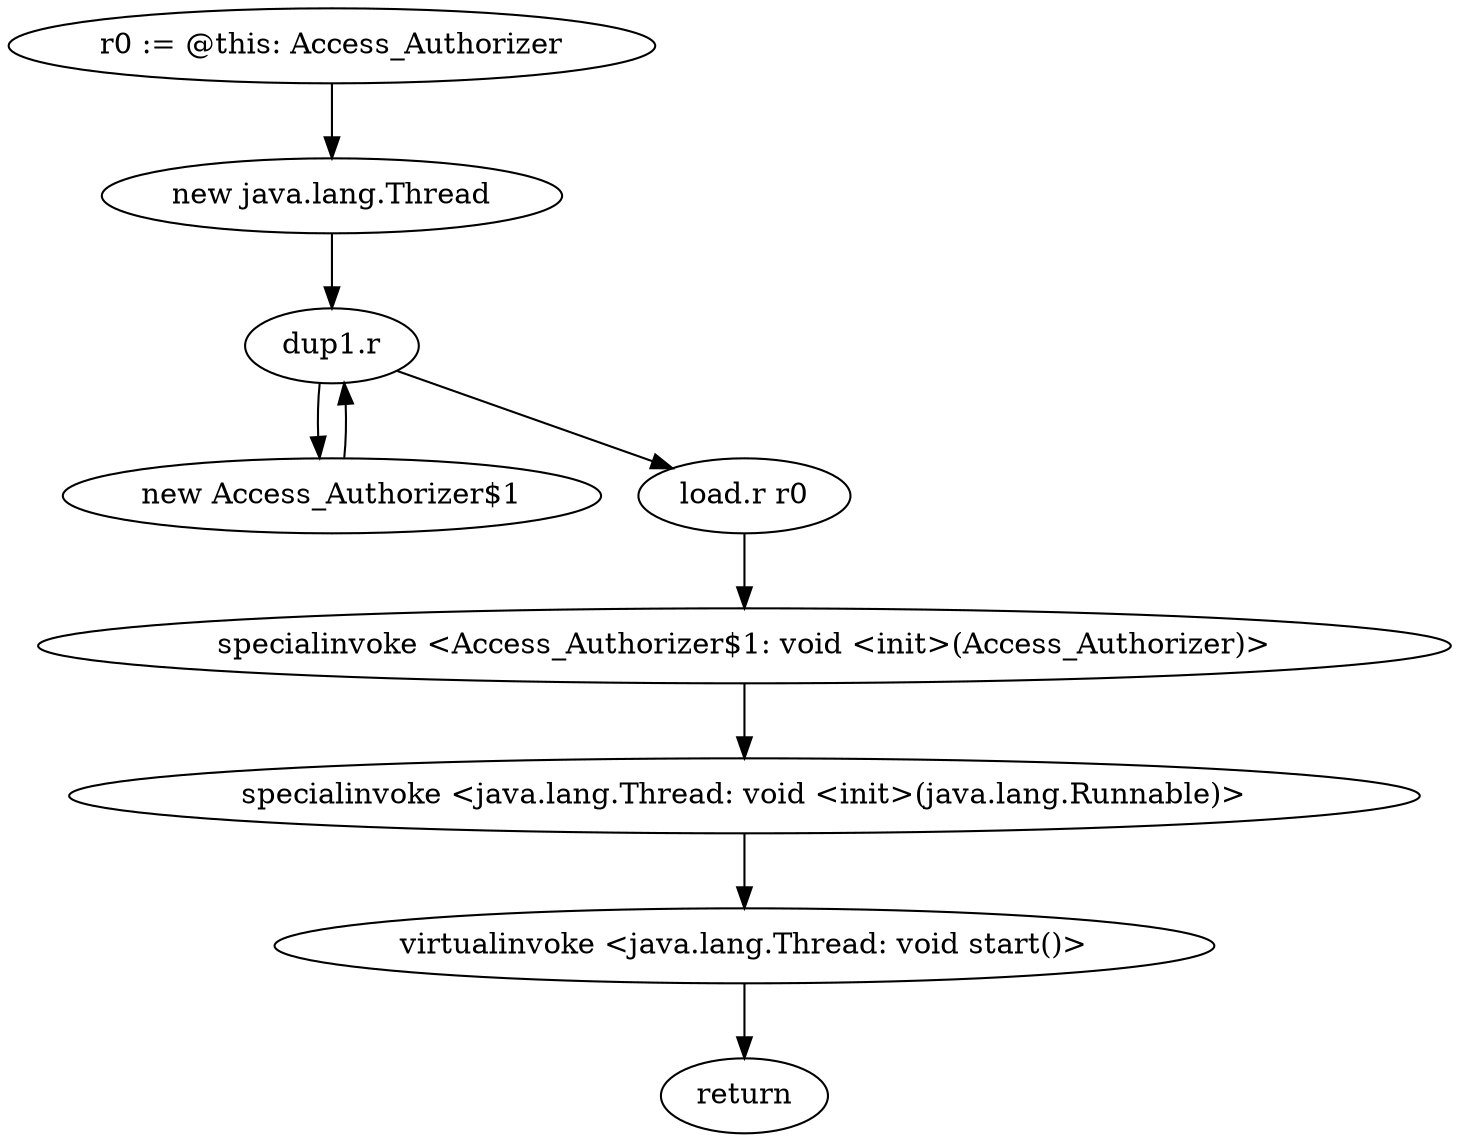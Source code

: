 digraph "" {
    "r0 := @this: Access_Authorizer"
    "new java.lang.Thread"
    "r0 := @this: Access_Authorizer"->"new java.lang.Thread";
    "dup1.r"
    "new java.lang.Thread"->"dup1.r";
    "new Access_Authorizer$1"
    "dup1.r"->"new Access_Authorizer$1";
    "new Access_Authorizer$1"->"dup1.r";
    "load.r r0"
    "dup1.r"->"load.r r0";
    "specialinvoke <Access_Authorizer$1: void <init>(Access_Authorizer)>"
    "load.r r0"->"specialinvoke <Access_Authorizer$1: void <init>(Access_Authorizer)>";
    "specialinvoke <java.lang.Thread: void <init>(java.lang.Runnable)>"
    "specialinvoke <Access_Authorizer$1: void <init>(Access_Authorizer)>"->"specialinvoke <java.lang.Thread: void <init>(java.lang.Runnable)>";
    "virtualinvoke <java.lang.Thread: void start()>"
    "specialinvoke <java.lang.Thread: void <init>(java.lang.Runnable)>"->"virtualinvoke <java.lang.Thread: void start()>";
    "return"
    "virtualinvoke <java.lang.Thread: void start()>"->"return";
}
